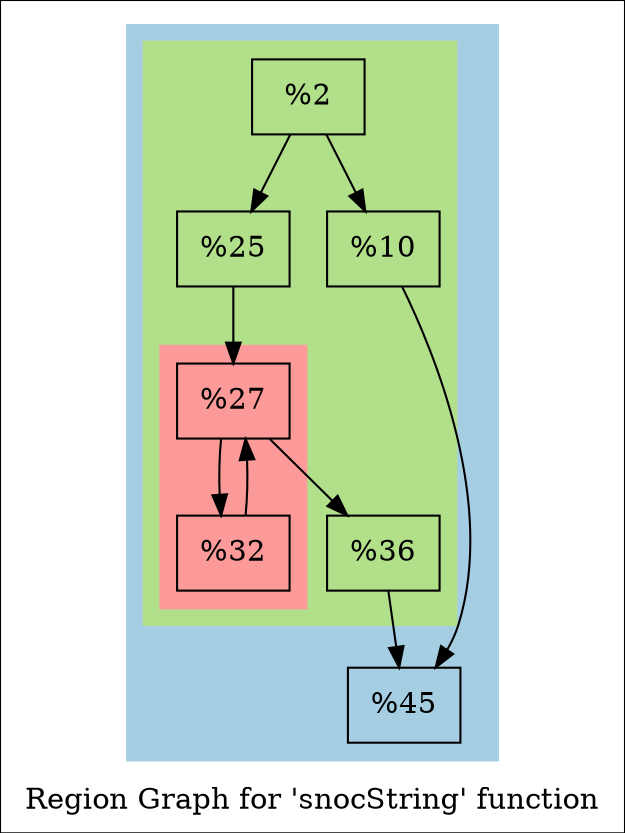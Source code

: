 digraph "Region Graph for 'snocString' function" {
	label="Region Graph for 'snocString' function";

	Node0x138ce70 [shape=record,label="{%2}"];
	Node0x138ce70 -> Node0x13b9970;
	Node0x138ce70 -> Node0x1388270;
	Node0x13b9970 [shape=record,label="{%10}"];
	Node0x13b9970 -> Node0x14375c0;
	Node0x14375c0 [shape=record,label="{%45}"];
	Node0x1388270 [shape=record,label="{%25}"];
	Node0x1388270 -> Node0x137edf0;
	Node0x137edf0 [shape=record,label="{%27}"];
	Node0x137edf0 -> Node0x1156cb0;
	Node0x137edf0 -> Node0x115cdb0;
	Node0x1156cb0 [shape=record,label="{%32}"];
	Node0x1156cb0 -> Node0x137edf0[constraint=false];
	Node0x115cdb0 [shape=record,label="{%36}"];
	Node0x115cdb0 -> Node0x14375c0;
	colorscheme = "paired12"
        subgraph cluster_0x147f4d0 {
          label = "";
          style = filled;
          color = 1
          subgraph cluster_0x10ad250 {
            label = "";
            style = filled;
            color = 3
            subgraph cluster_0x1485a90 {
              label = "";
              style = filled;
              color = 5
              Node0x137edf0;
              Node0x1156cb0;
            }
            Node0x138ce70;
            Node0x13b9970;
            Node0x1388270;
            Node0x115cdb0;
          }
          Node0x14375c0;
        }
}
